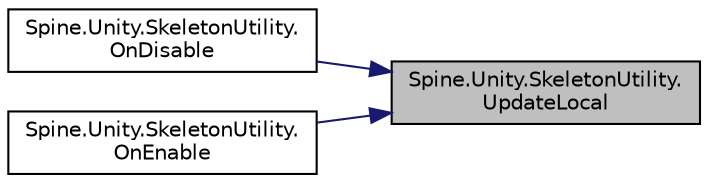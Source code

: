 digraph "Spine.Unity.SkeletonUtility.UpdateLocal"
{
 // LATEX_PDF_SIZE
  edge [fontname="Helvetica",fontsize="10",labelfontname="Helvetica",labelfontsize="10"];
  node [fontname="Helvetica",fontsize="10",shape=record];
  rankdir="RL";
  Node1 [label="Spine.Unity.SkeletonUtility.\lUpdateLocal",height=0.2,width=0.4,color="black", fillcolor="grey75", style="filled", fontcolor="black",tooltip=" "];
  Node1 -> Node2 [dir="back",color="midnightblue",fontsize="10",style="solid",fontname="Helvetica"];
  Node2 [label="Spine.Unity.SkeletonUtility.\lOnDisable",height=0.2,width=0.4,color="black", fillcolor="white", style="filled",URL="$class_spine_1_1_unity_1_1_skeleton_utility.html#ab6d579cc0b750cdb5cda3b229bee548e",tooltip=" "];
  Node1 -> Node3 [dir="back",color="midnightblue",fontsize="10",style="solid",fontname="Helvetica"];
  Node3 [label="Spine.Unity.SkeletonUtility.\lOnEnable",height=0.2,width=0.4,color="black", fillcolor="white", style="filled",URL="$class_spine_1_1_unity_1_1_skeleton_utility.html#aa78b163706d319ad90dc479f8aaeef8f",tooltip=" "];
}
